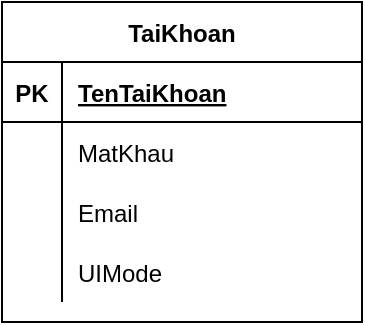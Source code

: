 <mxfile version="18.1.3" type="onedrive"><diagram id="tGs2l0R3yEOyTROK_Hj2" name="Page-1"><mxGraphModel grid="1" page="1" gridSize="10" guides="1" tooltips="1" connect="1" arrows="1" fold="1" pageScale="1" pageWidth="850" pageHeight="1100" math="0" shadow="0"><root><mxCell id="0"/><mxCell id="1" parent="0"/><mxCell id="h4YoCh0JkqzJGyTAtI6b-27" value="TaiKhoan" style="shape=table;startSize=30;container=1;collapsible=1;childLayout=tableLayout;fixedRows=1;rowLines=0;fontStyle=1;align=center;resizeLast=1;" vertex="1" parent="1"><mxGeometry x="120" y="240" width="180" height="160" as="geometry"/></mxCell><mxCell id="h4YoCh0JkqzJGyTAtI6b-28" value="" style="shape=tableRow;horizontal=0;startSize=0;swimlaneHead=0;swimlaneBody=0;fillColor=none;collapsible=0;dropTarget=0;points=[[0,0.5],[1,0.5]];portConstraint=eastwest;top=0;left=0;right=0;bottom=1;" vertex="1" parent="h4YoCh0JkqzJGyTAtI6b-27"><mxGeometry y="30" width="180" height="30" as="geometry"/></mxCell><mxCell id="h4YoCh0JkqzJGyTAtI6b-29" value="PK" style="shape=partialRectangle;connectable=0;fillColor=none;top=0;left=0;bottom=0;right=0;fontStyle=1;overflow=hidden;" vertex="1" parent="h4YoCh0JkqzJGyTAtI6b-28"><mxGeometry width="30" height="30" as="geometry"><mxRectangle width="30" height="30" as="alternateBounds"/></mxGeometry></mxCell><mxCell id="h4YoCh0JkqzJGyTAtI6b-30" value="TenTaiKhoan" style="shape=partialRectangle;connectable=0;fillColor=none;top=0;left=0;bottom=0;right=0;align=left;spacingLeft=6;fontStyle=5;overflow=hidden;" vertex="1" parent="h4YoCh0JkqzJGyTAtI6b-28"><mxGeometry x="30" width="150" height="30" as="geometry"><mxRectangle width="150" height="30" as="alternateBounds"/></mxGeometry></mxCell><mxCell id="h4YoCh0JkqzJGyTAtI6b-31" value="" style="shape=tableRow;horizontal=0;startSize=0;swimlaneHead=0;swimlaneBody=0;fillColor=none;collapsible=0;dropTarget=0;points=[[0,0.5],[1,0.5]];portConstraint=eastwest;top=0;left=0;right=0;bottom=0;" vertex="1" parent="h4YoCh0JkqzJGyTAtI6b-27"><mxGeometry y="60" width="180" height="30" as="geometry"/></mxCell><mxCell id="h4YoCh0JkqzJGyTAtI6b-32" value="" style="shape=partialRectangle;connectable=0;fillColor=none;top=0;left=0;bottom=0;right=0;editable=1;overflow=hidden;" vertex="1" parent="h4YoCh0JkqzJGyTAtI6b-31"><mxGeometry width="30" height="30" as="geometry"><mxRectangle width="30" height="30" as="alternateBounds"/></mxGeometry></mxCell><mxCell id="h4YoCh0JkqzJGyTAtI6b-33" value="MatKhau" style="shape=partialRectangle;connectable=0;fillColor=none;top=0;left=0;bottom=0;right=0;align=left;spacingLeft=6;overflow=hidden;" vertex="1" parent="h4YoCh0JkqzJGyTAtI6b-31"><mxGeometry x="30" width="150" height="30" as="geometry"><mxRectangle width="150" height="30" as="alternateBounds"/></mxGeometry></mxCell><mxCell id="h4YoCh0JkqzJGyTAtI6b-34" value="" style="shape=tableRow;horizontal=0;startSize=0;swimlaneHead=0;swimlaneBody=0;fillColor=none;collapsible=0;dropTarget=0;points=[[0,0.5],[1,0.5]];portConstraint=eastwest;top=0;left=0;right=0;bottom=0;" vertex="1" parent="h4YoCh0JkqzJGyTAtI6b-27"><mxGeometry y="90" width="180" height="30" as="geometry"/></mxCell><mxCell id="h4YoCh0JkqzJGyTAtI6b-35" value="" style="shape=partialRectangle;connectable=0;fillColor=none;top=0;left=0;bottom=0;right=0;editable=1;overflow=hidden;" vertex="1" parent="h4YoCh0JkqzJGyTAtI6b-34"><mxGeometry width="30" height="30" as="geometry"><mxRectangle width="30" height="30" as="alternateBounds"/></mxGeometry></mxCell><mxCell id="h4YoCh0JkqzJGyTAtI6b-36" value="Email" style="shape=partialRectangle;connectable=0;fillColor=none;top=0;left=0;bottom=0;right=0;align=left;spacingLeft=6;overflow=hidden;" vertex="1" parent="h4YoCh0JkqzJGyTAtI6b-34"><mxGeometry x="30" width="150" height="30" as="geometry"><mxRectangle width="150" height="30" as="alternateBounds"/></mxGeometry></mxCell><mxCell id="h4YoCh0JkqzJGyTAtI6b-37" value="" style="shape=tableRow;horizontal=0;startSize=0;swimlaneHead=0;swimlaneBody=0;fillColor=none;collapsible=0;dropTarget=0;points=[[0,0.5],[1,0.5]];portConstraint=eastwest;top=0;left=0;right=0;bottom=0;" vertex="1" parent="h4YoCh0JkqzJGyTAtI6b-27"><mxGeometry y="120" width="180" height="30" as="geometry"/></mxCell><mxCell id="h4YoCh0JkqzJGyTAtI6b-38" value="" style="shape=partialRectangle;connectable=0;fillColor=none;top=0;left=0;bottom=0;right=0;editable=1;overflow=hidden;" vertex="1" parent="h4YoCh0JkqzJGyTAtI6b-37"><mxGeometry width="30" height="30" as="geometry"><mxRectangle width="30" height="30" as="alternateBounds"/></mxGeometry></mxCell><mxCell id="h4YoCh0JkqzJGyTAtI6b-39" value="UIMode" style="shape=partialRectangle;connectable=0;fillColor=none;top=0;left=0;bottom=0;right=0;align=left;spacingLeft=6;overflow=hidden;" vertex="1" parent="h4YoCh0JkqzJGyTAtI6b-37"><mxGeometry x="30" width="150" height="30" as="geometry"><mxRectangle width="150" height="30" as="alternateBounds"/></mxGeometry></mxCell></root></mxGraphModel></diagram></mxfile>